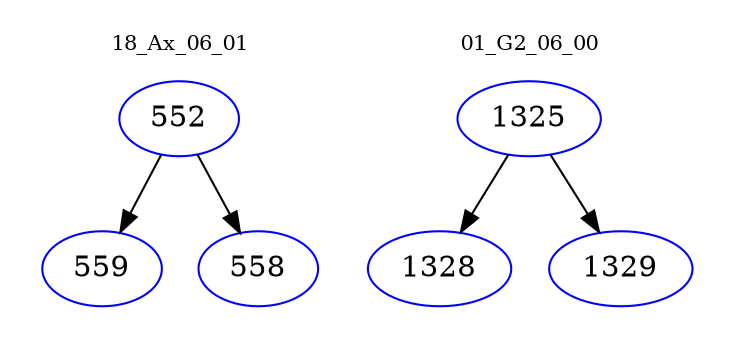 digraph{
subgraph cluster_0 {
color = white
label = "18_Ax_06_01";
fontsize=10;
T0_552 [label="552", color="blue"]
T0_552 -> T0_559 [color="black"]
T0_559 [label="559", color="blue"]
T0_552 -> T0_558 [color="black"]
T0_558 [label="558", color="blue"]
}
subgraph cluster_1 {
color = white
label = "01_G2_06_00";
fontsize=10;
T1_1325 [label="1325", color="blue"]
T1_1325 -> T1_1328 [color="black"]
T1_1328 [label="1328", color="blue"]
T1_1325 -> T1_1329 [color="black"]
T1_1329 [label="1329", color="blue"]
}
}
